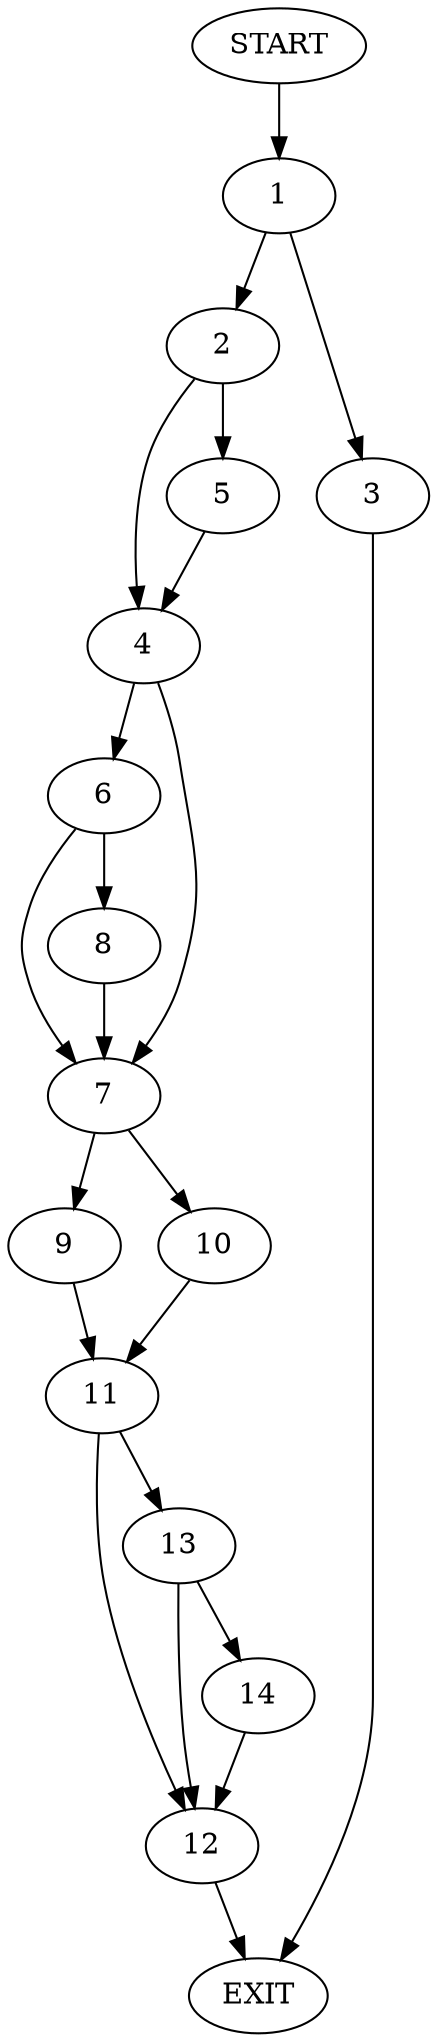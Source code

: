 digraph {
0 [label="START"]
15 [label="EXIT"]
0 -> 1
1 -> 2
1 -> 3
2 -> 4
2 -> 5
3 -> 15
5 -> 4
4 -> 6
4 -> 7
6 -> 8
6 -> 7
7 -> 9
7 -> 10
8 -> 7
10 -> 11
9 -> 11
11 -> 12
11 -> 13
13 -> 14
13 -> 12
12 -> 15
14 -> 12
}
